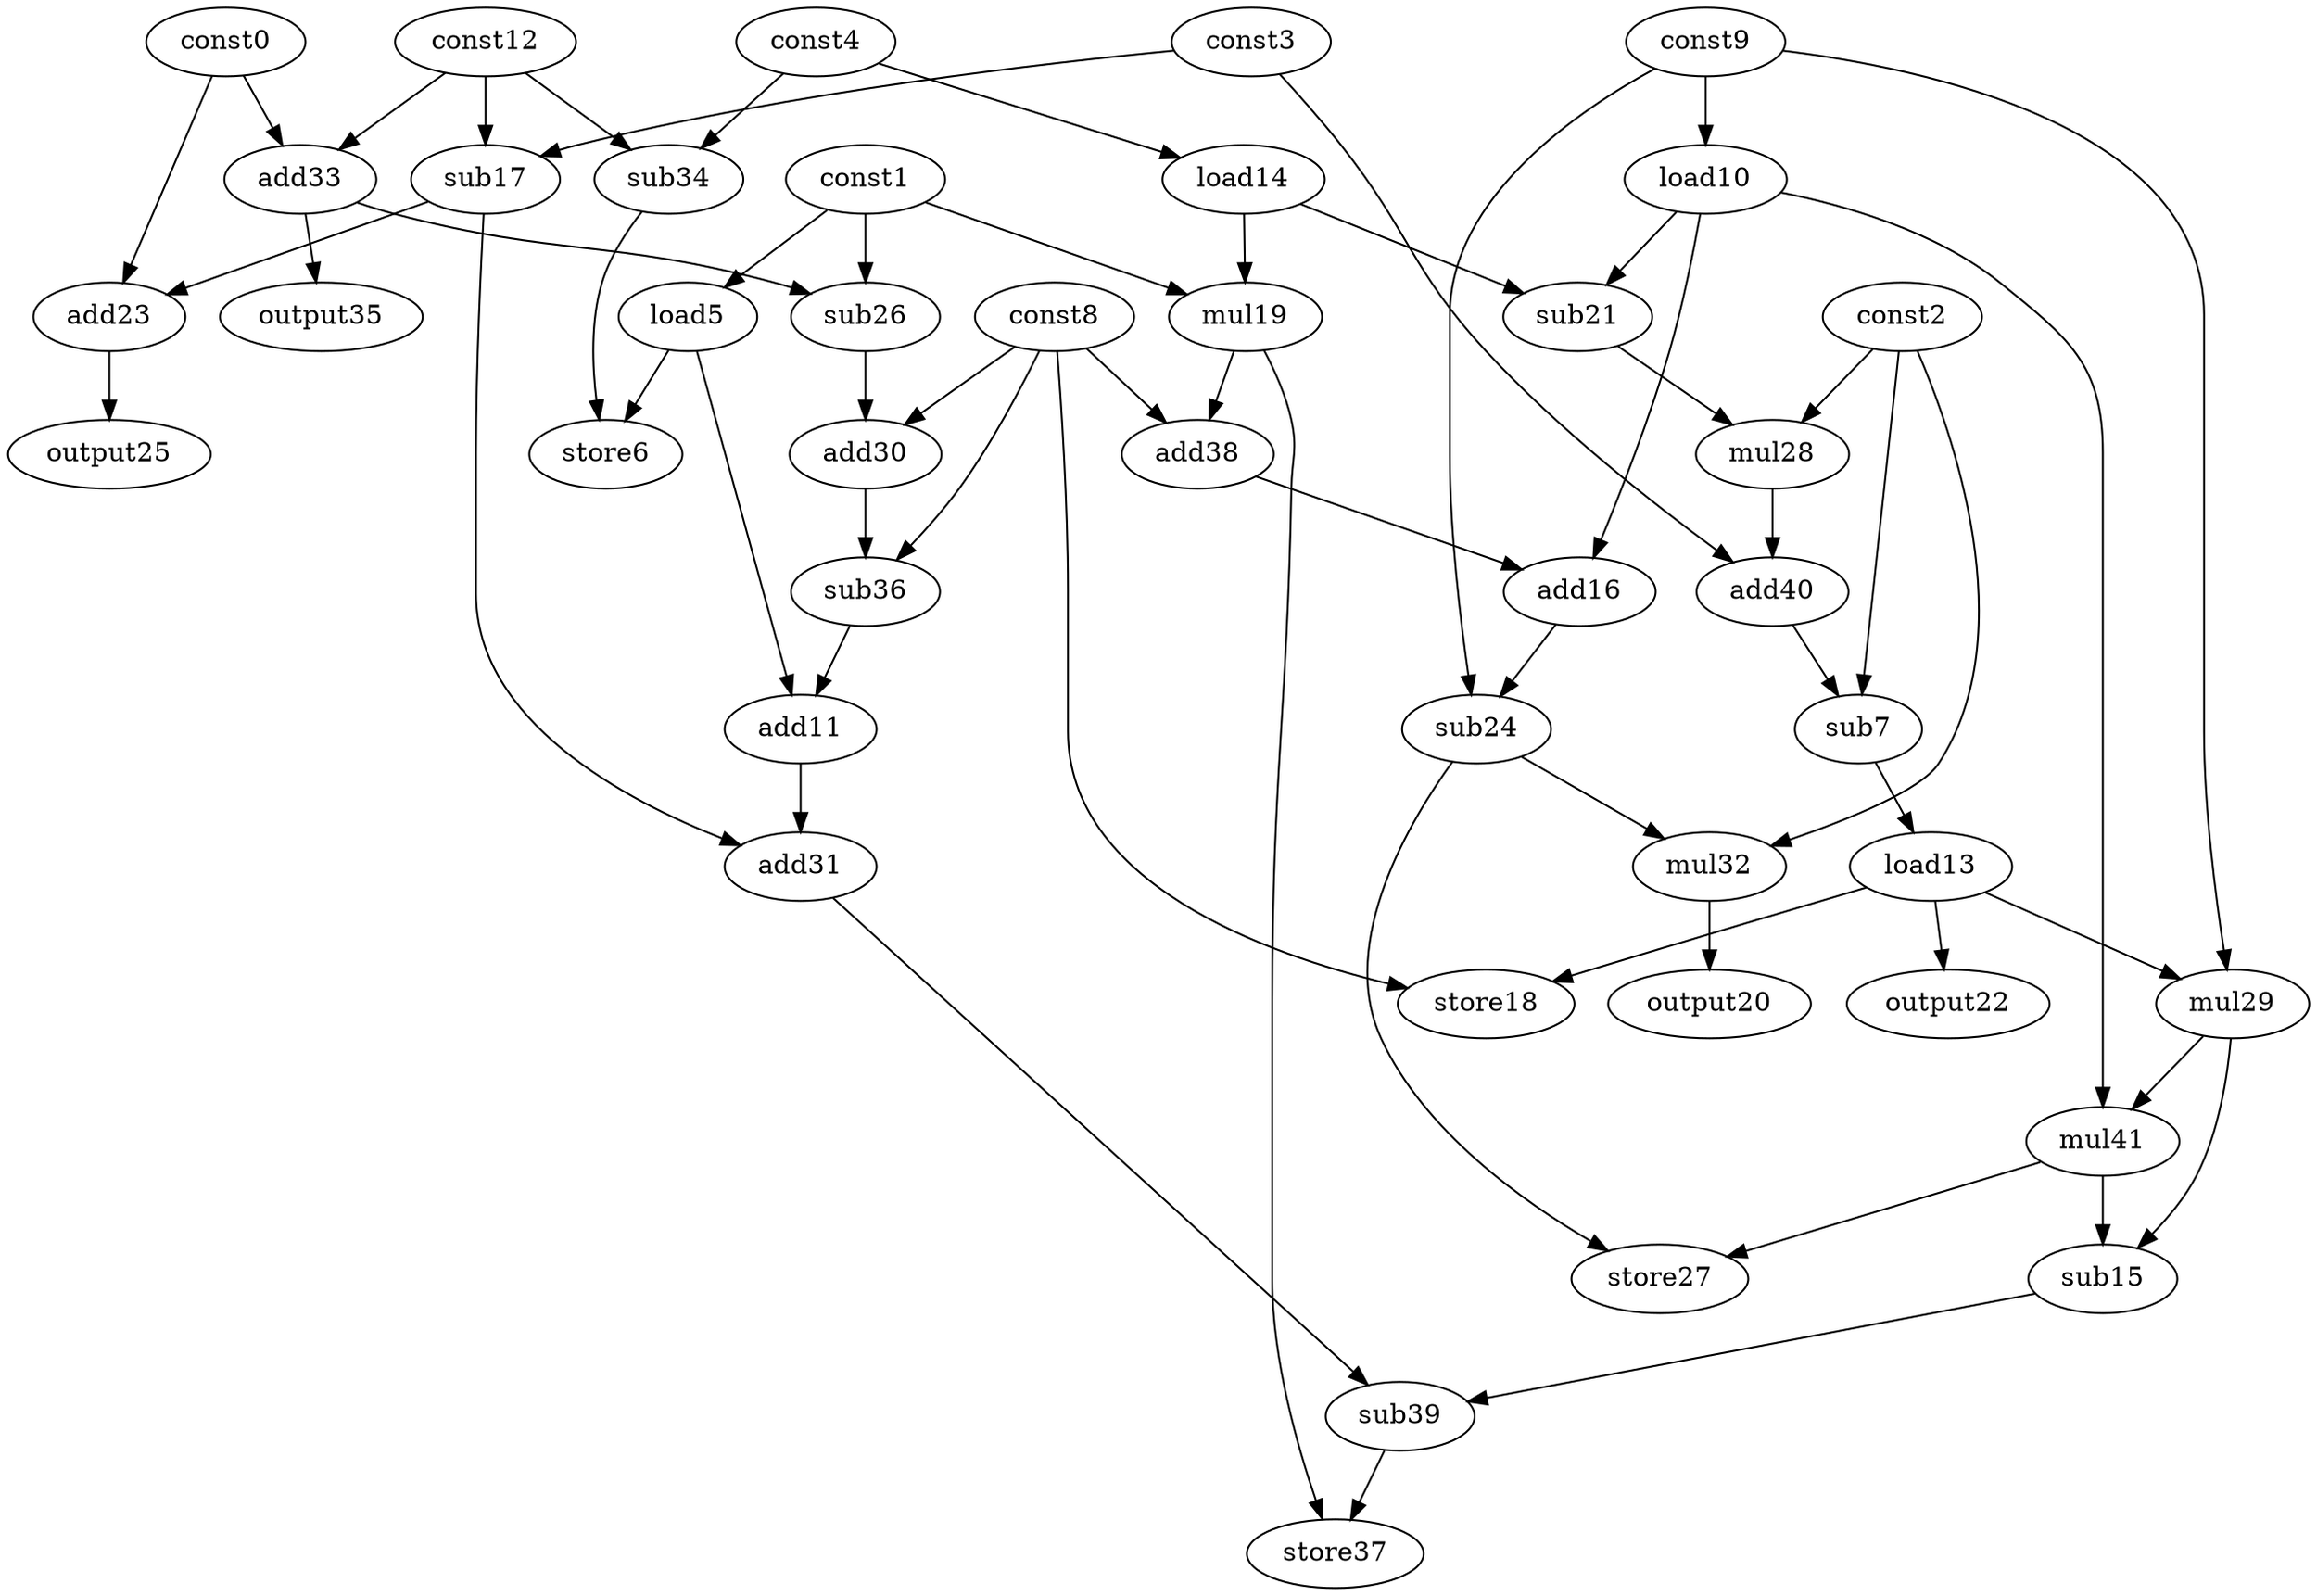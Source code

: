 digraph G { 
const0[opcode=const]; 
const1[opcode=const]; 
const2[opcode=const]; 
const3[opcode=const]; 
const4[opcode=const]; 
load5[opcode=load]; 
store6[opcode=store]; 
sub7[opcode=sub]; 
const8[opcode=const]; 
const9[opcode=const]; 
load10[opcode=load]; 
add11[opcode=add]; 
const12[opcode=const]; 
load13[opcode=load]; 
load14[opcode=load]; 
sub15[opcode=sub]; 
add16[opcode=add]; 
sub17[opcode=sub]; 
store18[opcode=store]; 
mul19[opcode=mul]; 
output20[opcode=output]; 
sub21[opcode=sub]; 
output22[opcode=output]; 
add23[opcode=add]; 
sub24[opcode=sub]; 
output25[opcode=output]; 
sub26[opcode=sub]; 
store27[opcode=store]; 
mul28[opcode=mul]; 
mul29[opcode=mul]; 
add30[opcode=add]; 
add31[opcode=add]; 
mul32[opcode=mul]; 
add33[opcode=add]; 
sub34[opcode=sub]; 
output35[opcode=output]; 
sub36[opcode=sub]; 
store37[opcode=store]; 
add38[opcode=add]; 
sub39[opcode=sub]; 
add40[opcode=add]; 
mul41[opcode=mul]; 
const1->load5[operand=0];
const9->load10[operand=0];
const4->load14[operand=0];
const3->sub17[operand=0];
const12->sub17[operand=1];
const0->add33[operand=0];
const12->add33[operand=1];
const4->sub34[operand=0];
const12->sub34[operand=1];
sub34->store6[operand=0];
load5->store6[operand=1];
const1->mul19[operand=0];
load14->mul19[operand=1];
load10->sub21[operand=0];
load14->sub21[operand=1];
const0->add23[operand=0];
sub17->add23[operand=1];
const1->sub26[operand=0];
add33->sub26[operand=1];
add33->output35[operand=0];
add23->output25[operand=0];
const2->mul28[operand=0];
sub21->mul28[operand=1];
const8->add30[operand=0];
sub26->add30[operand=1];
const8->add38[operand=0];
mul19->add38[operand=1];
load10->add16[operand=0];
add38->add16[operand=1];
const8->sub36[operand=0];
add30->sub36[operand=1];
const3->add40[operand=0];
mul28->add40[operand=1];
add40->sub7[operand=0];
const2->sub7[operand=1];
sub36->add11[operand=0];
load5->add11[operand=1];
add16->sub24[operand=0];
const9->sub24[operand=1];
sub7->load13[operand=0];
sub17->add31[operand=0];
add11->add31[operand=1];
sub24->mul32[operand=0];
const2->mul32[operand=1];
const8->store18[operand=0];
load13->store18[operand=1];
mul32->output20[operand=0];
load13->output22[operand=0];
const9->mul29[operand=0];
load13->mul29[operand=1];
load10->mul41[operand=0];
mul29->mul41[operand=1];
mul41->sub15[operand=0];
mul29->sub15[operand=1];
sub24->store27[operand=0];
mul41->store27[operand=1];
sub15->sub39[operand=0];
add31->sub39[operand=1];
mul19->store37[operand=0];
sub39->store37[operand=1];
}
